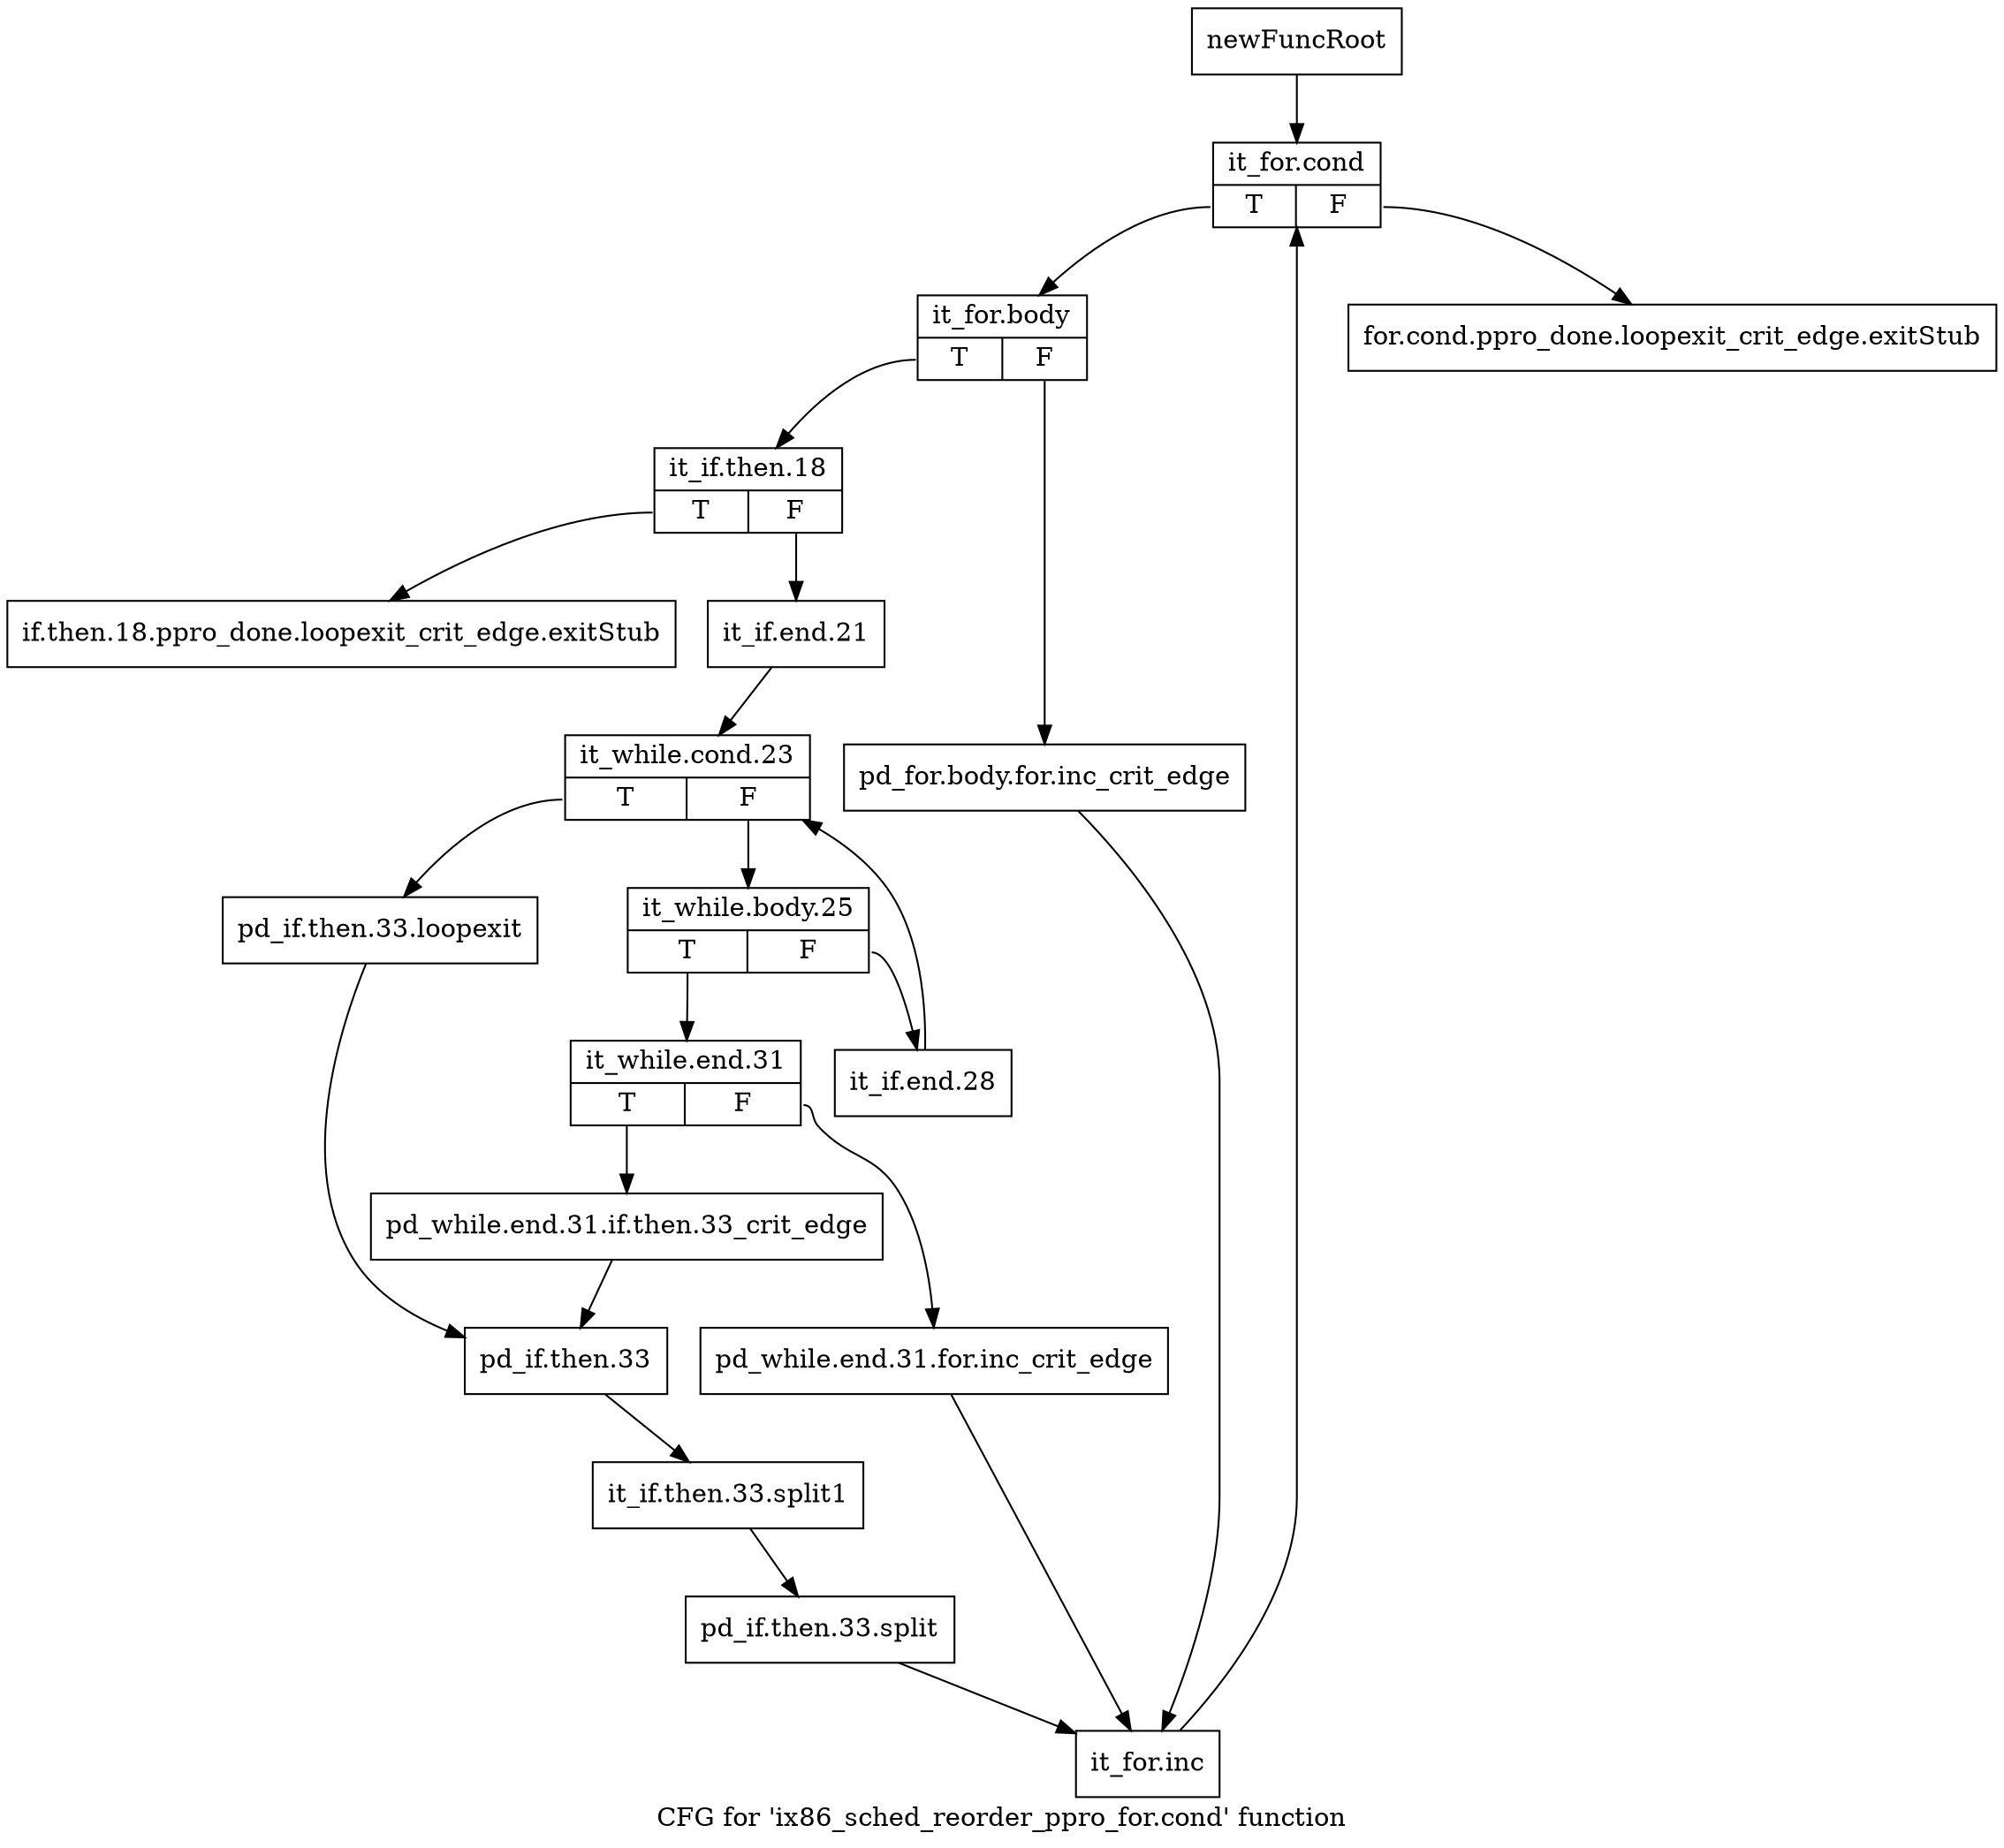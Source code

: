 digraph "CFG for 'ix86_sched_reorder_ppro_for.cond' function" {
	label="CFG for 'ix86_sched_reorder_ppro_for.cond' function";

	Node0xc6f51d0 [shape=record,label="{newFuncRoot}"];
	Node0xc6f51d0 -> Node0xc6f52c0;
	Node0xc6f5220 [shape=record,label="{for.cond.ppro_done.loopexit_crit_edge.exitStub}"];
	Node0xc6f5270 [shape=record,label="{if.then.18.ppro_done.loopexit_crit_edge.exitStub}"];
	Node0xc6f52c0 [shape=record,label="{it_for.cond|{<s0>T|<s1>F}}"];
	Node0xc6f52c0:s0 -> Node0xc6f5310;
	Node0xc6f52c0:s1 -> Node0xc6f5220;
	Node0xc6f5310 [shape=record,label="{it_for.body|{<s0>T|<s1>F}}"];
	Node0xc6f5310:s0 -> Node0xc6f53b0;
	Node0xc6f5310:s1 -> Node0xc6f5360;
	Node0xc6f5360 [shape=record,label="{pd_for.body.for.inc_crit_edge}"];
	Node0xc6f5360 -> Node0xc6f56d0;
	Node0xc6f53b0 [shape=record,label="{it_if.then.18|{<s0>T|<s1>F}}"];
	Node0xc6f53b0:s0 -> Node0xc6f5270;
	Node0xc6f53b0:s1 -> Node0xc6f5400;
	Node0xc6f5400 [shape=record,label="{it_if.end.21}"];
	Node0xc6f5400 -> Node0xc6f5450;
	Node0xc6f5450 [shape=record,label="{it_while.cond.23|{<s0>T|<s1>F}}"];
	Node0xc6f5450:s0 -> Node0xc6f5630;
	Node0xc6f5450:s1 -> Node0xc6f54a0;
	Node0xc6f54a0 [shape=record,label="{it_while.body.25|{<s0>T|<s1>F}}"];
	Node0xc6f54a0:s0 -> Node0xc6f5540;
	Node0xc6f54a0:s1 -> Node0xc6f54f0;
	Node0xc6f54f0 [shape=record,label="{it_if.end.28}"];
	Node0xc6f54f0 -> Node0xc6f5450;
	Node0xc6f5540 [shape=record,label="{it_while.end.31|{<s0>T|<s1>F}}"];
	Node0xc6f5540:s0 -> Node0xc6f55e0;
	Node0xc6f5540:s1 -> Node0xc6f5590;
	Node0xc6f5590 [shape=record,label="{pd_while.end.31.for.inc_crit_edge}"];
	Node0xc6f5590 -> Node0xc6f56d0;
	Node0xc6f55e0 [shape=record,label="{pd_while.end.31.if.then.33_crit_edge}"];
	Node0xc6f55e0 -> Node0xc6f5680;
	Node0xc6f5630 [shape=record,label="{pd_if.then.33.loopexit}"];
	Node0xc6f5630 -> Node0xc6f5680;
	Node0xc6f5680 [shape=record,label="{pd_if.then.33}"];
	Node0xc6f5680 -> Node0xfdedf60;
	Node0xfdedf60 [shape=record,label="{it_if.then.33.split1}"];
	Node0xfdedf60 -> Node0xfdee200;
	Node0xfdee200 [shape=record,label="{pd_if.then.33.split}"];
	Node0xfdee200 -> Node0xc6f56d0;
	Node0xc6f56d0 [shape=record,label="{it_for.inc}"];
	Node0xc6f56d0 -> Node0xc6f52c0;
}
